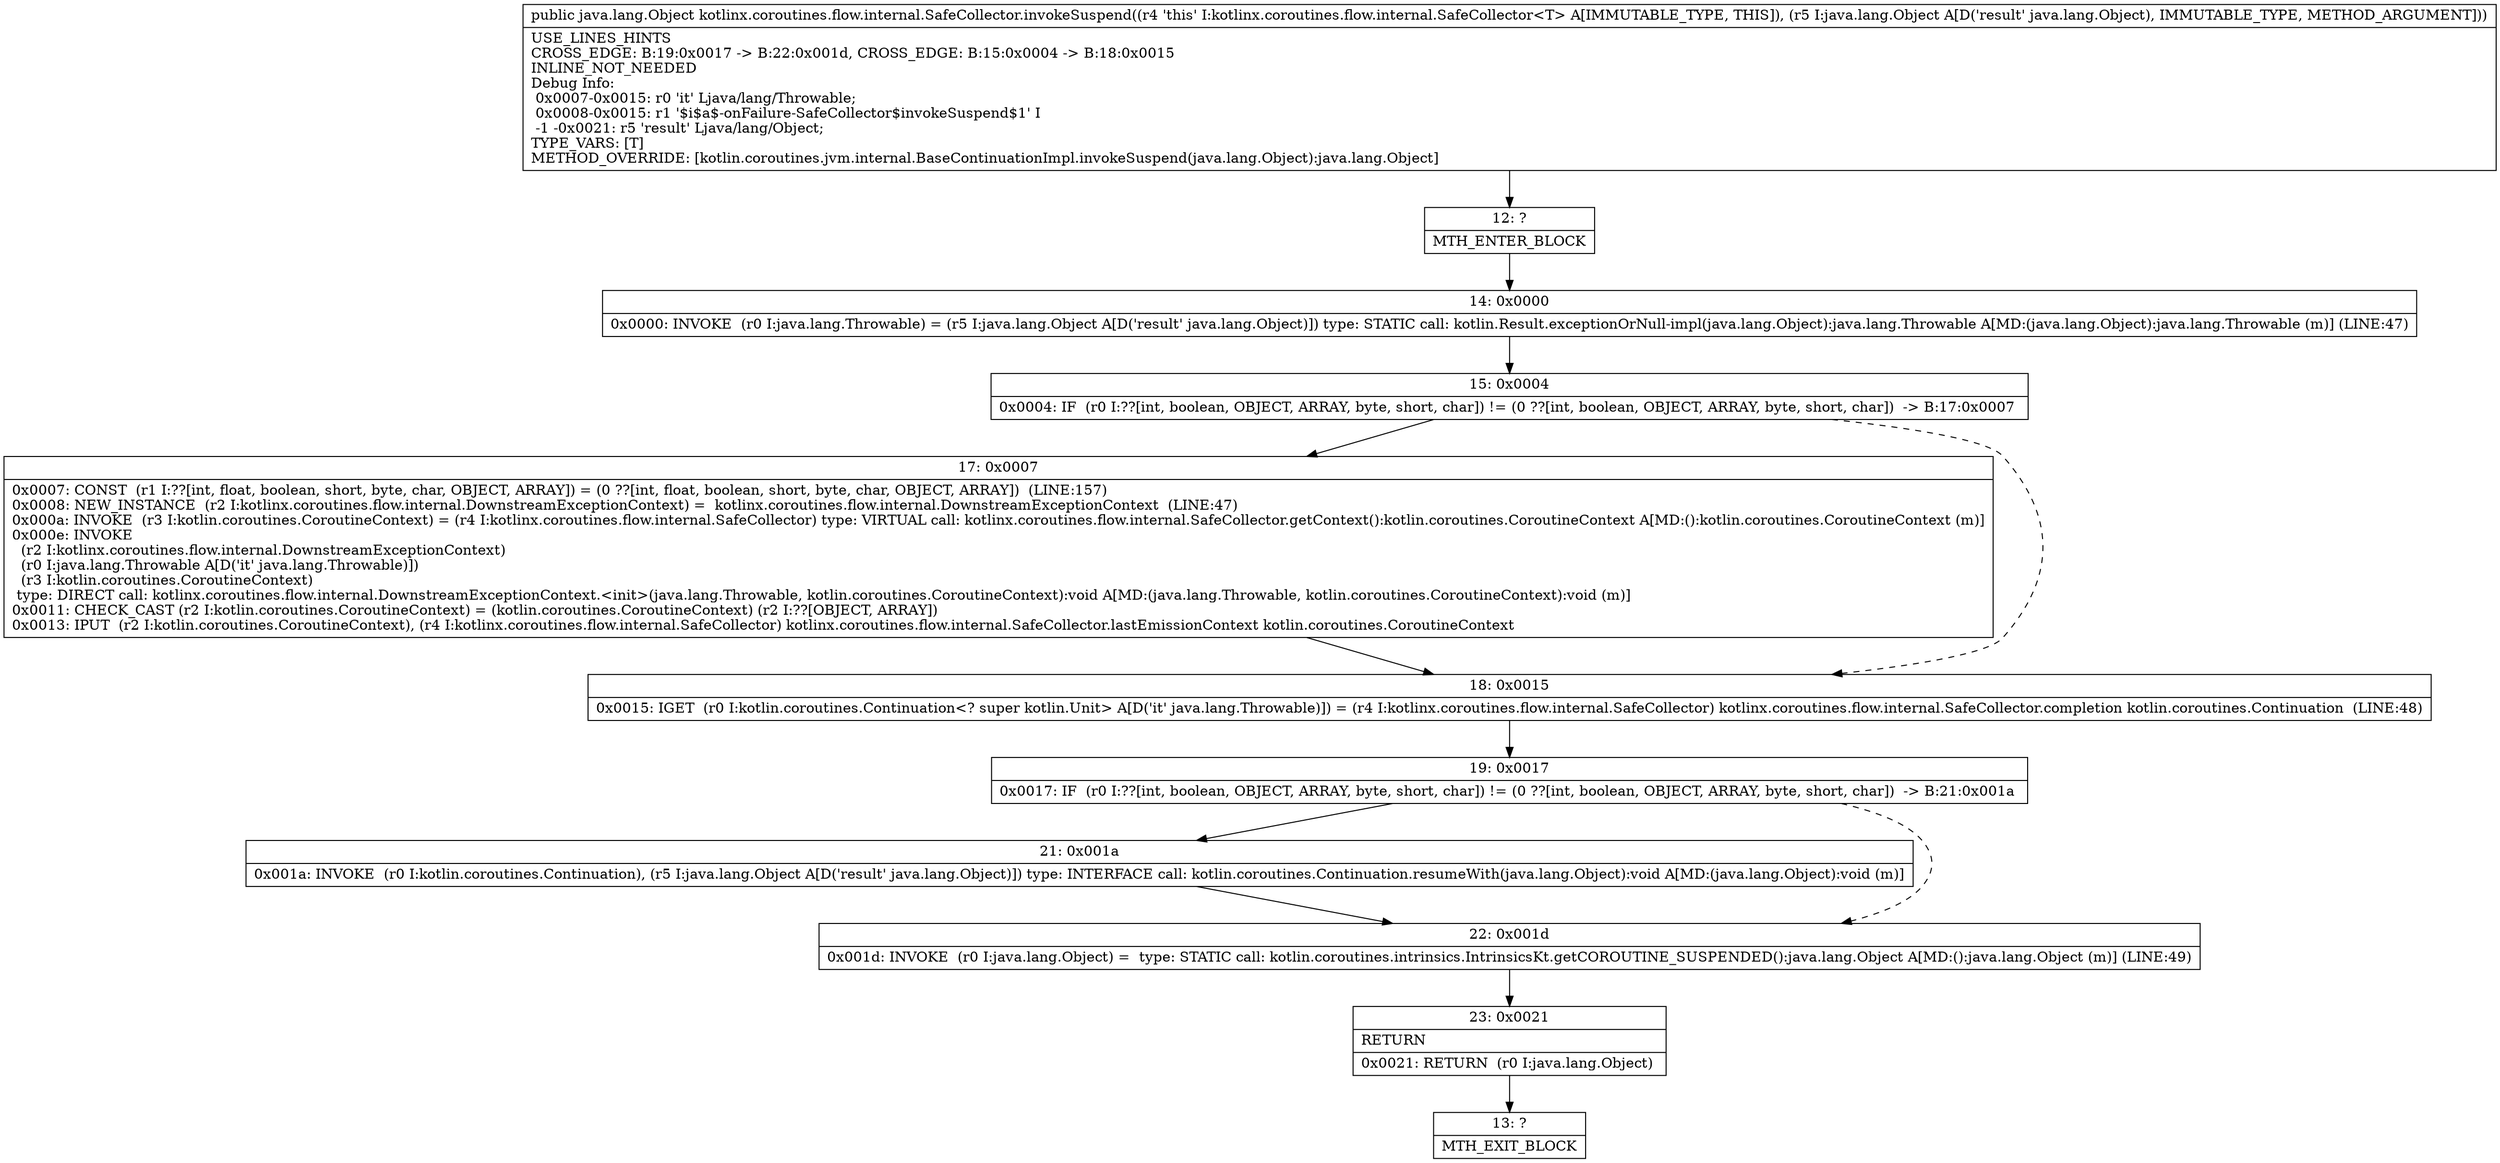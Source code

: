 digraph "CFG forkotlinx.coroutines.flow.internal.SafeCollector.invokeSuspend(Ljava\/lang\/Object;)Ljava\/lang\/Object;" {
Node_12 [shape=record,label="{12\:\ ?|MTH_ENTER_BLOCK\l}"];
Node_14 [shape=record,label="{14\:\ 0x0000|0x0000: INVOKE  (r0 I:java.lang.Throwable) = (r5 I:java.lang.Object A[D('result' java.lang.Object)]) type: STATIC call: kotlin.Result.exceptionOrNull\-impl(java.lang.Object):java.lang.Throwable A[MD:(java.lang.Object):java.lang.Throwable (m)] (LINE:47)\l}"];
Node_15 [shape=record,label="{15\:\ 0x0004|0x0004: IF  (r0 I:??[int, boolean, OBJECT, ARRAY, byte, short, char]) != (0 ??[int, boolean, OBJECT, ARRAY, byte, short, char])  \-\> B:17:0x0007 \l}"];
Node_17 [shape=record,label="{17\:\ 0x0007|0x0007: CONST  (r1 I:??[int, float, boolean, short, byte, char, OBJECT, ARRAY]) = (0 ??[int, float, boolean, short, byte, char, OBJECT, ARRAY])  (LINE:157)\l0x0008: NEW_INSTANCE  (r2 I:kotlinx.coroutines.flow.internal.DownstreamExceptionContext) =  kotlinx.coroutines.flow.internal.DownstreamExceptionContext  (LINE:47)\l0x000a: INVOKE  (r3 I:kotlin.coroutines.CoroutineContext) = (r4 I:kotlinx.coroutines.flow.internal.SafeCollector) type: VIRTUAL call: kotlinx.coroutines.flow.internal.SafeCollector.getContext():kotlin.coroutines.CoroutineContext A[MD:():kotlin.coroutines.CoroutineContext (m)]\l0x000e: INVOKE  \l  (r2 I:kotlinx.coroutines.flow.internal.DownstreamExceptionContext)\l  (r0 I:java.lang.Throwable A[D('it' java.lang.Throwable)])\l  (r3 I:kotlin.coroutines.CoroutineContext)\l type: DIRECT call: kotlinx.coroutines.flow.internal.DownstreamExceptionContext.\<init\>(java.lang.Throwable, kotlin.coroutines.CoroutineContext):void A[MD:(java.lang.Throwable, kotlin.coroutines.CoroutineContext):void (m)]\l0x0011: CHECK_CAST (r2 I:kotlin.coroutines.CoroutineContext) = (kotlin.coroutines.CoroutineContext) (r2 I:??[OBJECT, ARRAY]) \l0x0013: IPUT  (r2 I:kotlin.coroutines.CoroutineContext), (r4 I:kotlinx.coroutines.flow.internal.SafeCollector) kotlinx.coroutines.flow.internal.SafeCollector.lastEmissionContext kotlin.coroutines.CoroutineContext \l}"];
Node_18 [shape=record,label="{18\:\ 0x0015|0x0015: IGET  (r0 I:kotlin.coroutines.Continuation\<? super kotlin.Unit\> A[D('it' java.lang.Throwable)]) = (r4 I:kotlinx.coroutines.flow.internal.SafeCollector) kotlinx.coroutines.flow.internal.SafeCollector.completion kotlin.coroutines.Continuation  (LINE:48)\l}"];
Node_19 [shape=record,label="{19\:\ 0x0017|0x0017: IF  (r0 I:??[int, boolean, OBJECT, ARRAY, byte, short, char]) != (0 ??[int, boolean, OBJECT, ARRAY, byte, short, char])  \-\> B:21:0x001a \l}"];
Node_21 [shape=record,label="{21\:\ 0x001a|0x001a: INVOKE  (r0 I:kotlin.coroutines.Continuation), (r5 I:java.lang.Object A[D('result' java.lang.Object)]) type: INTERFACE call: kotlin.coroutines.Continuation.resumeWith(java.lang.Object):void A[MD:(java.lang.Object):void (m)]\l}"];
Node_22 [shape=record,label="{22\:\ 0x001d|0x001d: INVOKE  (r0 I:java.lang.Object) =  type: STATIC call: kotlin.coroutines.intrinsics.IntrinsicsKt.getCOROUTINE_SUSPENDED():java.lang.Object A[MD:():java.lang.Object (m)] (LINE:49)\l}"];
Node_23 [shape=record,label="{23\:\ 0x0021|RETURN\l|0x0021: RETURN  (r0 I:java.lang.Object) \l}"];
Node_13 [shape=record,label="{13\:\ ?|MTH_EXIT_BLOCK\l}"];
MethodNode[shape=record,label="{public java.lang.Object kotlinx.coroutines.flow.internal.SafeCollector.invokeSuspend((r4 'this' I:kotlinx.coroutines.flow.internal.SafeCollector\<T\> A[IMMUTABLE_TYPE, THIS]), (r5 I:java.lang.Object A[D('result' java.lang.Object), IMMUTABLE_TYPE, METHOD_ARGUMENT]))  | USE_LINES_HINTS\lCROSS_EDGE: B:19:0x0017 \-\> B:22:0x001d, CROSS_EDGE: B:15:0x0004 \-\> B:18:0x0015\lINLINE_NOT_NEEDED\lDebug Info:\l  0x0007\-0x0015: r0 'it' Ljava\/lang\/Throwable;\l  0x0008\-0x0015: r1 '$i$a$\-onFailure\-SafeCollector$invokeSuspend$1' I\l  \-1 \-0x0021: r5 'result' Ljava\/lang\/Object;\lTYPE_VARS: [T]\lMETHOD_OVERRIDE: [kotlin.coroutines.jvm.internal.BaseContinuationImpl.invokeSuspend(java.lang.Object):java.lang.Object]\l}"];
MethodNode -> Node_12;Node_12 -> Node_14;
Node_14 -> Node_15;
Node_15 -> Node_17;
Node_15 -> Node_18[style=dashed];
Node_17 -> Node_18;
Node_18 -> Node_19;
Node_19 -> Node_21;
Node_19 -> Node_22[style=dashed];
Node_21 -> Node_22;
Node_22 -> Node_23;
Node_23 -> Node_13;
}

